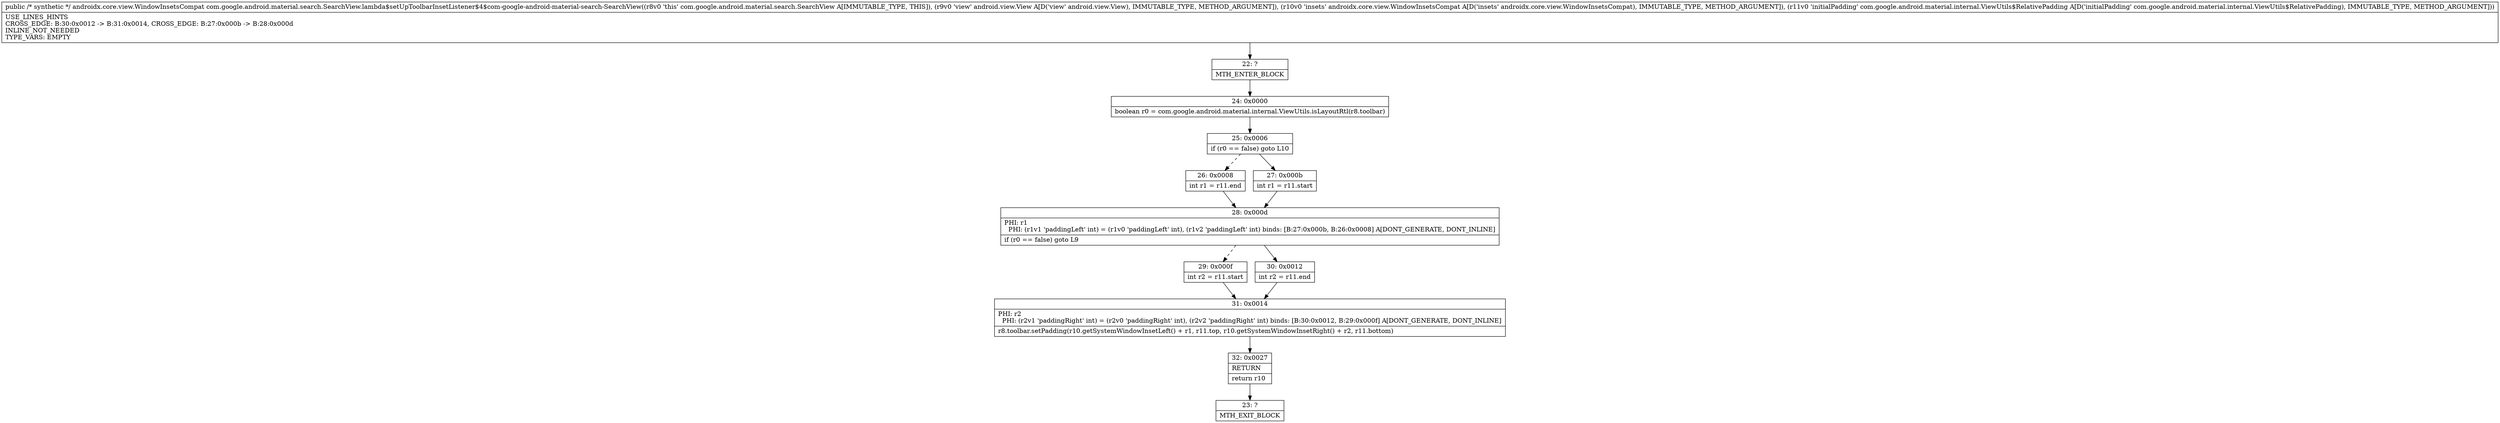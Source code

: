 digraph "CFG forcom.google.android.material.search.SearchView.lambda$setUpToolbarInsetListener$4$com\-google\-android\-material\-search\-SearchView(Landroid\/view\/View;Landroidx\/core\/view\/WindowInsetsCompat;Lcom\/google\/android\/material\/internal\/ViewUtils$RelativePadding;)Landroidx\/core\/view\/WindowInsetsCompat;" {
Node_22 [shape=record,label="{22\:\ ?|MTH_ENTER_BLOCK\l}"];
Node_24 [shape=record,label="{24\:\ 0x0000|boolean r0 = com.google.android.material.internal.ViewUtils.isLayoutRtl(r8.toolbar)\l}"];
Node_25 [shape=record,label="{25\:\ 0x0006|if (r0 == false) goto L10\l}"];
Node_26 [shape=record,label="{26\:\ 0x0008|int r1 = r11.end\l}"];
Node_28 [shape=record,label="{28\:\ 0x000d|PHI: r1 \l  PHI: (r1v1 'paddingLeft' int) = (r1v0 'paddingLeft' int), (r1v2 'paddingLeft' int) binds: [B:27:0x000b, B:26:0x0008] A[DONT_GENERATE, DONT_INLINE]\l|if (r0 == false) goto L9\l}"];
Node_29 [shape=record,label="{29\:\ 0x000f|int r2 = r11.start\l}"];
Node_31 [shape=record,label="{31\:\ 0x0014|PHI: r2 \l  PHI: (r2v1 'paddingRight' int) = (r2v0 'paddingRight' int), (r2v2 'paddingRight' int) binds: [B:30:0x0012, B:29:0x000f] A[DONT_GENERATE, DONT_INLINE]\l|r8.toolbar.setPadding(r10.getSystemWindowInsetLeft() + r1, r11.top, r10.getSystemWindowInsetRight() + r2, r11.bottom)\l}"];
Node_32 [shape=record,label="{32\:\ 0x0027|RETURN\l|return r10\l}"];
Node_23 [shape=record,label="{23\:\ ?|MTH_EXIT_BLOCK\l}"];
Node_30 [shape=record,label="{30\:\ 0x0012|int r2 = r11.end\l}"];
Node_27 [shape=record,label="{27\:\ 0x000b|int r1 = r11.start\l}"];
MethodNode[shape=record,label="{public \/* synthetic *\/ androidx.core.view.WindowInsetsCompat com.google.android.material.search.SearchView.lambda$setUpToolbarInsetListener$4$com\-google\-android\-material\-search\-SearchView((r8v0 'this' com.google.android.material.search.SearchView A[IMMUTABLE_TYPE, THIS]), (r9v0 'view' android.view.View A[D('view' android.view.View), IMMUTABLE_TYPE, METHOD_ARGUMENT]), (r10v0 'insets' androidx.core.view.WindowInsetsCompat A[D('insets' androidx.core.view.WindowInsetsCompat), IMMUTABLE_TYPE, METHOD_ARGUMENT]), (r11v0 'initialPadding' com.google.android.material.internal.ViewUtils$RelativePadding A[D('initialPadding' com.google.android.material.internal.ViewUtils$RelativePadding), IMMUTABLE_TYPE, METHOD_ARGUMENT]))  | USE_LINES_HINTS\lCROSS_EDGE: B:30:0x0012 \-\> B:31:0x0014, CROSS_EDGE: B:27:0x000b \-\> B:28:0x000d\lINLINE_NOT_NEEDED\lTYPE_VARS: EMPTY\l}"];
MethodNode -> Node_22;Node_22 -> Node_24;
Node_24 -> Node_25;
Node_25 -> Node_26[style=dashed];
Node_25 -> Node_27;
Node_26 -> Node_28;
Node_28 -> Node_29[style=dashed];
Node_28 -> Node_30;
Node_29 -> Node_31;
Node_31 -> Node_32;
Node_32 -> Node_23;
Node_30 -> Node_31;
Node_27 -> Node_28;
}

